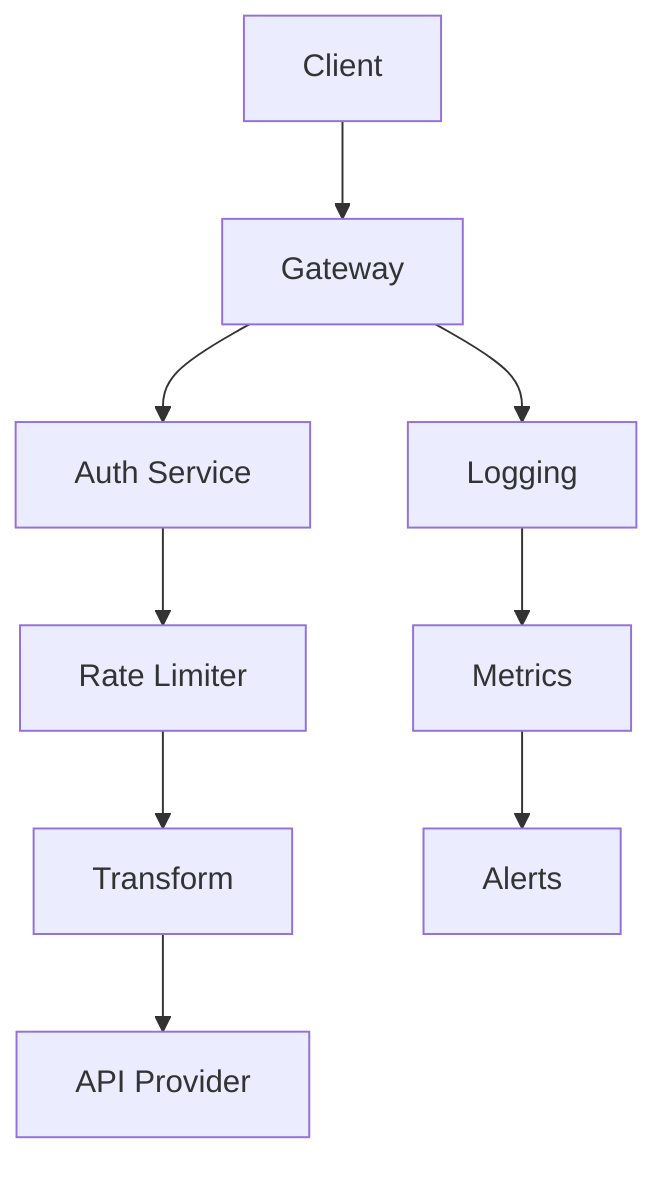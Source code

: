 graph TD
    A[Client] --> B[Gateway]
    B --> C[Auth Service]
    C --> D[Rate Limiter]
    D --> E[Transform]
    E --> F[API Provider]

    B --> G[Logging]
    G --> H[Metrics]
    H --> I[Alerts]